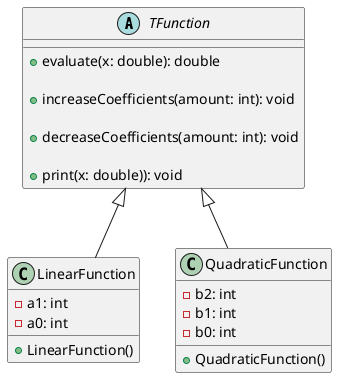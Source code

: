 @startuml
'https://plantuml.com/class-diagram

abstract class TFunction  {
    +evaluate(x: double): double

    +increaseCoefficients(amount: int): void

    +decreaseCoefficients(amount: int): void

    +print(x: double)): void
}

class LinearFunction extends TFunction {

    -a1: int
    -a0: int

    +LinearFunction()

}

class QuadraticFunction extends TFunction {
    -b2: int
    -b1: int
    -b0: int

    +QuadraticFunction()
}
@enduml